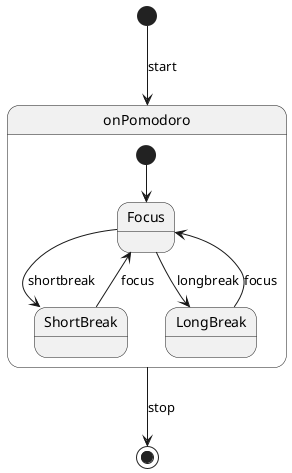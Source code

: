 @startuml

[*] --> onPomodoro: start
state onPomodoro {
  [*] --> Focus
  Focus --> ShortBreak: shortbreak
  Focus --> LongBreak: longbreak
  ShortBreak --> Focus: focus
  LongBreak --> Focus: focus
}

onPomodoro --> [*]: stop


@enduml